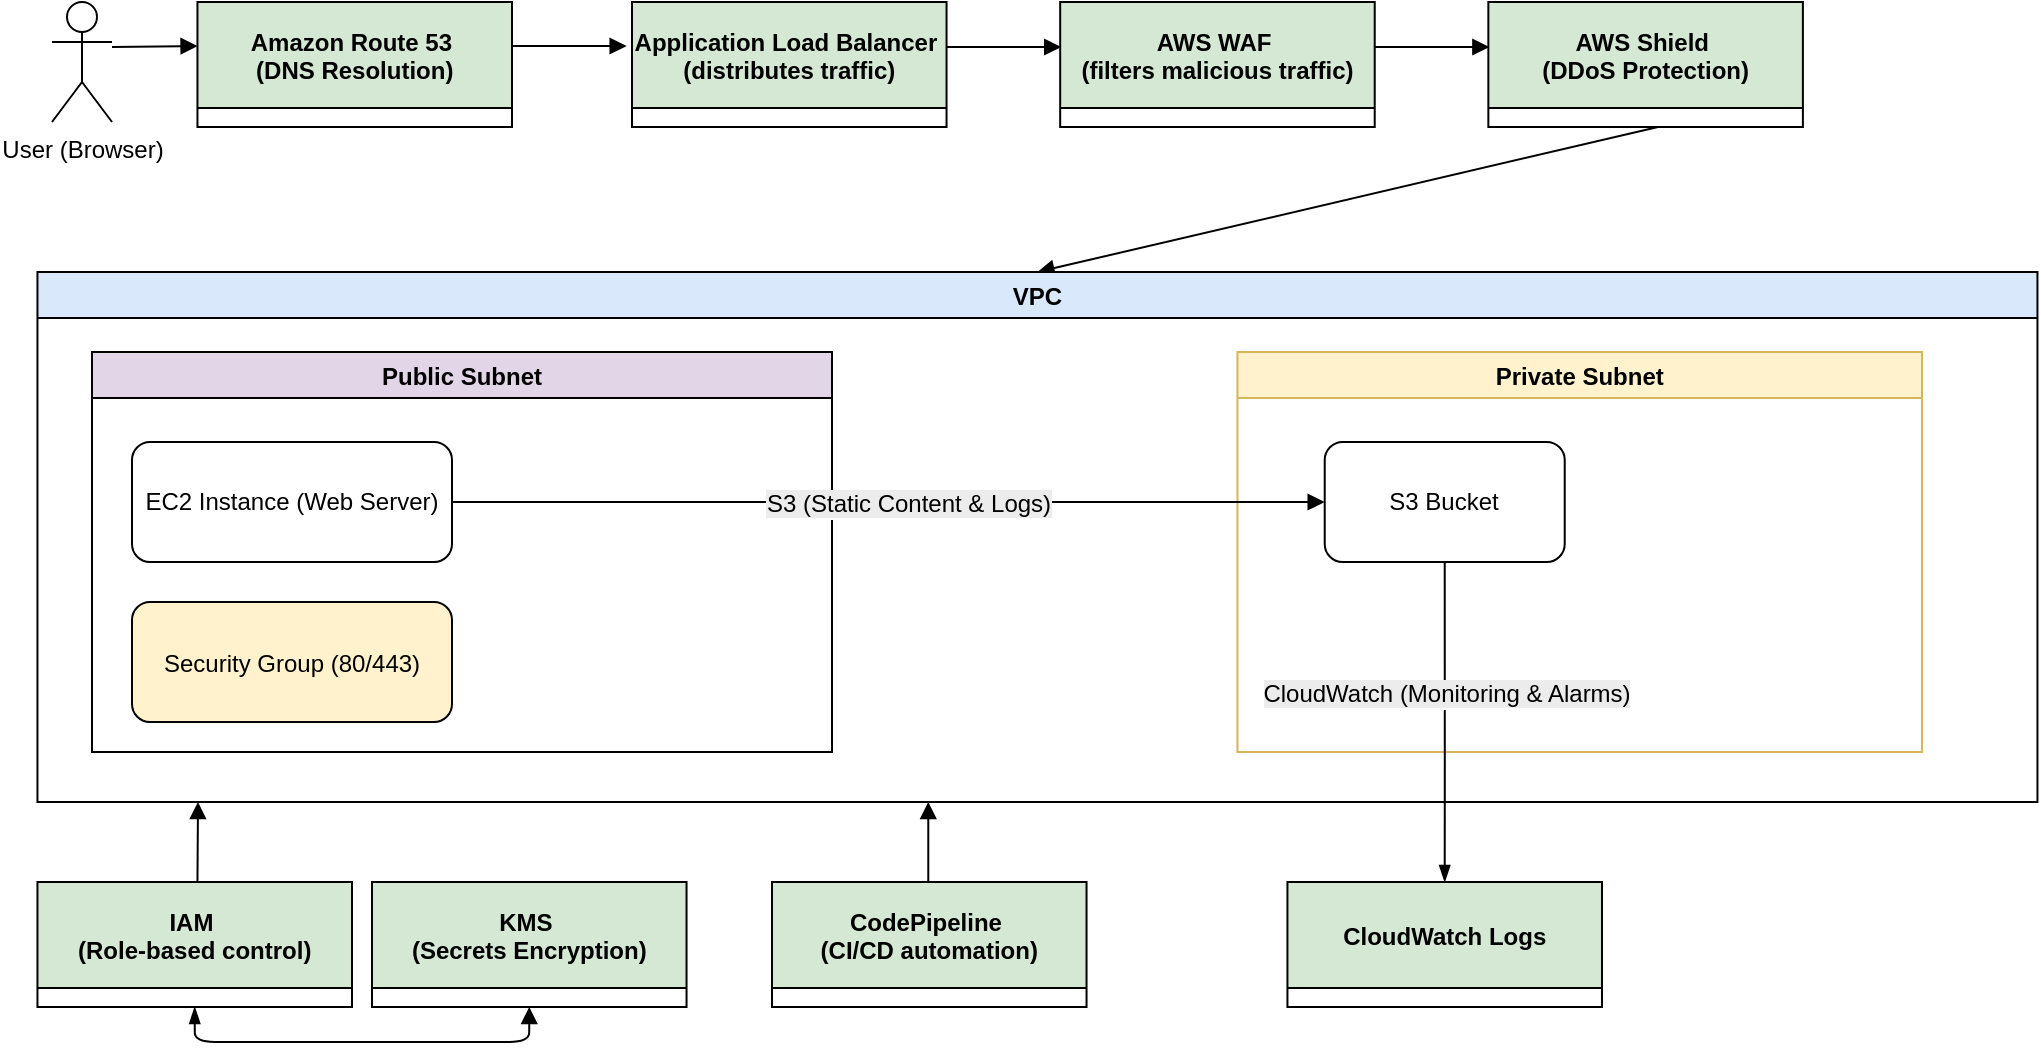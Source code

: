 <mxfile version="28.0.6">
  <diagram name="Cloud Security Architecture" id="cloud-sec-arch">
    <mxGraphModel dx="2698" dy="922" grid="1" gridSize="10" guides="1" tooltips="1" connect="1" arrows="1" fold="1" page="1" pageScale="1" pageWidth="1169" pageHeight="827" math="0" shadow="0">
      <root>
        <mxCell id="0" />
        <mxCell id="1" parent="0" />
        <mxCell id="FraGhJmieHPZDzwW8E1s-13" style="endArrow=block;" edge="1" parent="1">
          <mxGeometry relative="1" as="geometry">
            <mxPoint x="-1050" y="102.5" as="sourcePoint" />
            <mxPoint x="-1007.204" y="102" as="targetPoint" />
          </mxGeometry>
        </mxCell>
        <mxCell id="FraGhJmieHPZDzwW8E1s-14" style="endArrow=block;" edge="1" parent="1">
          <mxGeometry relative="1" as="geometry">
            <mxPoint x="-849.996" y="102" as="sourcePoint" />
            <mxPoint x="-793" y="102.5" as="targetPoint" />
            <Array as="points">
              <mxPoint x="-792.66" y="102" />
            </Array>
          </mxGeometry>
        </mxCell>
        <mxCell id="FraGhJmieHPZDzwW8E1s-26" value="&lt;span style=&quot;text-wrap-mode: wrap;&quot;&gt;User (Browser)&lt;/span&gt;" style="shape=umlActor;verticalLabelPosition=bottom;verticalAlign=top;html=1;outlineConnect=0;" vertex="1" parent="1">
          <mxGeometry x="-1080" y="80" width="30" height="60" as="geometry" />
        </mxCell>
        <mxCell id="FraGhJmieHPZDzwW8E1s-29" value="Amazon Route 53 &#xa;(DNS Resolution)" style="swimlane;fillColor=#D5E8D4;startSize=53;" vertex="1" parent="1">
          <mxGeometry x="-1007.27" y="80" width="157.27" height="62.5" as="geometry" />
        </mxCell>
        <mxCell id="FraGhJmieHPZDzwW8E1s-31" value="Application Load Balancer &#xa;(distributes traffic)" style="swimlane;fillColor=#D5E8D4;startSize=53;" vertex="1" parent="1">
          <mxGeometry x="-790" y="80" width="157.27" height="62.5" as="geometry" />
        </mxCell>
        <mxCell id="FraGhJmieHPZDzwW8E1s-33" style="endArrow=block;" edge="1" parent="1">
          <mxGeometry relative="1" as="geometry">
            <mxPoint x="-632.73" y="102.5" as="sourcePoint" />
            <mxPoint x="-575.734" y="103" as="targetPoint" />
            <Array as="points">
              <mxPoint x="-575.394" y="102.5" />
            </Array>
          </mxGeometry>
        </mxCell>
        <mxCell id="FraGhJmieHPZDzwW8E1s-34" value="AWS WAF &#xa;(filters malicious traffic)" style="swimlane;fillColor=#D5E8D4;startSize=53;" vertex="1" parent="1">
          <mxGeometry x="-575.91" y="80" width="157.27" height="62.5" as="geometry" />
        </mxCell>
        <mxCell id="FraGhJmieHPZDzwW8E1s-35" style="endArrow=block;" edge="1" parent="1">
          <mxGeometry relative="1" as="geometry">
            <mxPoint x="-418.64" y="102.5" as="sourcePoint" />
            <mxPoint x="-361.644" y="103" as="targetPoint" />
            <Array as="points">
              <mxPoint x="-361.304" y="102.5" />
            </Array>
          </mxGeometry>
        </mxCell>
        <mxCell id="FraGhJmieHPZDzwW8E1s-36" value="AWS Shield &#xa;(DDoS Protection)" style="swimlane;fillColor=#D5E8D4;startSize=53;" vertex="1" parent="1">
          <mxGeometry x="-361.82" y="80" width="157.27" height="62.5" as="geometry" />
        </mxCell>
        <mxCell id="FraGhJmieHPZDzwW8E1s-37" style="endArrow=block;entryX=0.5;entryY=0;entryDx=0;entryDy=0;" edge="1" parent="1" target="FraGhJmieHPZDzwW8E1s-38">
          <mxGeometry relative="1" as="geometry">
            <mxPoint x="-277" y="142.5" as="sourcePoint" />
            <mxPoint x="-470" y="206.5" as="targetPoint" />
          </mxGeometry>
        </mxCell>
        <mxCell id="FraGhJmieHPZDzwW8E1s-38" value="VPC" style="swimlane;fillColor=#DAE8FC;" vertex="1" parent="1">
          <mxGeometry x="-1087.27" y="215" width="1000" height="265" as="geometry" />
        </mxCell>
        <mxCell id="FraGhJmieHPZDzwW8E1s-39" value="Public Subnet" style="swimlane;fillColor=#E1D5E7;" vertex="1" parent="FraGhJmieHPZDzwW8E1s-38">
          <mxGeometry x="27.27" y="40" width="370" height="200" as="geometry">
            <mxRectangle x="30" y="40" width="110" height="30" as="alternateBounds" />
          </mxGeometry>
        </mxCell>
        <mxCell id="FraGhJmieHPZDzwW8E1s-55" value="EC2 Instance (Web Server)" style="rounded=1;whiteSpace=wrap;html=1;" vertex="1" parent="FraGhJmieHPZDzwW8E1s-39">
          <mxGeometry x="20" y="45" width="160" height="60" as="geometry" />
        </mxCell>
        <mxCell id="FraGhJmieHPZDzwW8E1s-56" value="Security Group (80/443)" style="rounded=1;fillColor=#FFF2CC;" vertex="1" parent="FraGhJmieHPZDzwW8E1s-39">
          <mxGeometry x="20" y="125" width="160" height="60" as="geometry" />
        </mxCell>
        <mxCell id="FraGhJmieHPZDzwW8E1s-42" value="Private Subnet" style="swimlane;fillColor=#fff2cc;strokeColor=#d6b656;" vertex="1" parent="FraGhJmieHPZDzwW8E1s-38">
          <mxGeometry x="600" y="40" width="342.27" height="200" as="geometry">
            <mxRectangle x="517.27" y="40" width="120" height="30" as="alternateBounds" />
          </mxGeometry>
        </mxCell>
        <mxCell id="FraGhJmieHPZDzwW8E1s-43" value="S3 Bucket" style="rounded=1;whiteSpace=wrap;html=1;" vertex="1" parent="FraGhJmieHPZDzwW8E1s-42">
          <mxGeometry x="43.63" y="45" width="120" height="60" as="geometry" />
        </mxCell>
        <mxCell id="FraGhJmieHPZDzwW8E1s-57" style="endArrow=block;entryX=0;entryY=0.5;entryDx=0;entryDy=0;" edge="1" parent="FraGhJmieHPZDzwW8E1s-38" source="FraGhJmieHPZDzwW8E1s-55" target="FraGhJmieHPZDzwW8E1s-43">
          <mxGeometry relative="1" as="geometry">
            <mxPoint x="522.27" y="125" as="targetPoint" />
          </mxGeometry>
        </mxCell>
        <mxCell id="FraGhJmieHPZDzwW8E1s-59" value="&lt;span style=&quot;font-size: 12px; text-wrap-mode: wrap; background-color: rgb(236, 236, 236);&quot;&gt;S3 (Static Content &amp;amp; Logs)&lt;/span&gt;" style="edgeLabel;html=1;align=center;verticalAlign=middle;resizable=0;points=[];" vertex="1" connectable="0" parent="FraGhJmieHPZDzwW8E1s-57">
          <mxGeometry x="0.045" y="-1" relative="1" as="geometry">
            <mxPoint as="offset" />
          </mxGeometry>
        </mxCell>
        <mxCell id="FraGhJmieHPZDzwW8E1s-60" value="IAM &#xa;(Role-based control)" style="swimlane;fillColor=#D5E8D4;startSize=53;" vertex="1" parent="1">
          <mxGeometry x="-1087.27" y="520" width="157.27" height="62.5" as="geometry" />
        </mxCell>
        <mxCell id="FraGhJmieHPZDzwW8E1s-61" style="endArrow=block;" edge="1" parent="1">
          <mxGeometry relative="1" as="geometry">
            <mxPoint x="-1007.27" y="520" as="sourcePoint" />
            <mxPoint x="-1007" y="480" as="targetPoint" />
          </mxGeometry>
        </mxCell>
        <mxCell id="FraGhJmieHPZDzwW8E1s-62" value="CloudWatch Logs" style="swimlane;fillColor=#D5E8D4;startSize=53;" vertex="1" parent="1">
          <mxGeometry x="-462.28" y="520" width="157.27" height="62.5" as="geometry" />
        </mxCell>
        <mxCell id="FraGhJmieHPZDzwW8E1s-63" style="endArrow=none;startArrow=blockThin;startFill=1;entryX=0.5;entryY=1;entryDx=0;entryDy=0;edgeStyle=orthogonalEdgeStyle;endFill=0;exitX=0.5;exitY=0;exitDx=0;exitDy=0;" edge="1" parent="1" source="FraGhJmieHPZDzwW8E1s-62" target="FraGhJmieHPZDzwW8E1s-43">
          <mxGeometry relative="1" as="geometry">
            <mxPoint x="-491" y="510" as="sourcePoint" />
            <mxPoint x="-840" y="450" as="targetPoint" />
            <Array as="points">
              <mxPoint x="-384" y="460" />
              <mxPoint x="-384" y="460" />
            </Array>
          </mxGeometry>
        </mxCell>
        <mxCell id="FraGhJmieHPZDzwW8E1s-67" value="&lt;span style=&quot;font-size: 12px; text-wrap-mode: wrap; background-color: rgb(236, 236, 236);&quot;&gt;CloudWatch (Monitoring &amp;amp; Alarms)&lt;/span&gt;" style="edgeLabel;html=1;align=center;verticalAlign=middle;resizable=0;points=[];" vertex="1" connectable="0" parent="FraGhJmieHPZDzwW8E1s-63">
          <mxGeometry x="0.172" relative="1" as="geometry">
            <mxPoint as="offset" />
          </mxGeometry>
        </mxCell>
        <mxCell id="FraGhJmieHPZDzwW8E1s-64" value="CodePipeline &#xa;(CI/CD automation)" style="swimlane;fillColor=#D5E8D4;startSize=53;" vertex="1" parent="1">
          <mxGeometry x="-720" y="520" width="157.27" height="62.5" as="geometry" />
        </mxCell>
        <mxCell id="FraGhJmieHPZDzwW8E1s-65" style="endArrow=block;" edge="1" parent="1">
          <mxGeometry relative="1" as="geometry">
            <mxPoint x="-641.86" y="520" as="sourcePoint" />
            <mxPoint x="-641.86" y="480" as="targetPoint" />
          </mxGeometry>
        </mxCell>
        <mxCell id="FraGhJmieHPZDzwW8E1s-70" value="KMS &#xa;(Secrets Encryption)" style="swimlane;fillColor=#D5E8D4;startSize=53;" vertex="1" parent="1">
          <mxGeometry x="-920" y="520" width="157.27" height="62.5" as="geometry" />
        </mxCell>
        <mxCell id="FraGhJmieHPZDzwW8E1s-76" style="endArrow=block;exitX=0.5;exitY=1;exitDx=0;exitDy=0;entryX=0.5;entryY=1;entryDx=0;entryDy=0;edgeStyle=orthogonalEdgeStyle;startArrow=blockThin;startFill=1;" edge="1" parent="1" source="FraGhJmieHPZDzwW8E1s-60" target="FraGhJmieHPZDzwW8E1s-70">
          <mxGeometry relative="1" as="geometry">
            <mxPoint x="-950" y="540" as="sourcePoint" />
            <mxPoint x="-949.73" y="500" as="targetPoint" />
            <Array as="points">
              <mxPoint x="-1009" y="600" />
              <mxPoint x="-841" y="600" />
            </Array>
          </mxGeometry>
        </mxCell>
      </root>
    </mxGraphModel>
  </diagram>
</mxfile>
